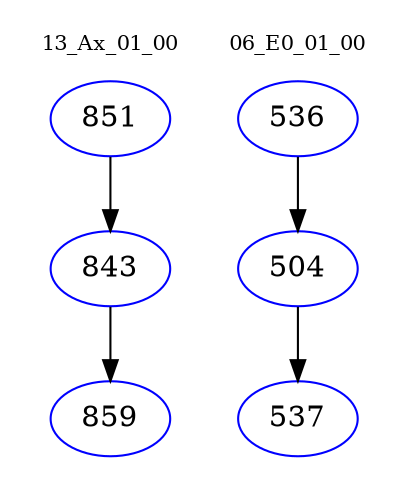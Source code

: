 digraph{
subgraph cluster_0 {
color = white
label = "13_Ax_01_00";
fontsize=10;
T0_851 [label="851", color="blue"]
T0_851 -> T0_843 [color="black"]
T0_843 [label="843", color="blue"]
T0_843 -> T0_859 [color="black"]
T0_859 [label="859", color="blue"]
}
subgraph cluster_1 {
color = white
label = "06_E0_01_00";
fontsize=10;
T1_536 [label="536", color="blue"]
T1_536 -> T1_504 [color="black"]
T1_504 [label="504", color="blue"]
T1_504 -> T1_537 [color="black"]
T1_537 [label="537", color="blue"]
}
}
